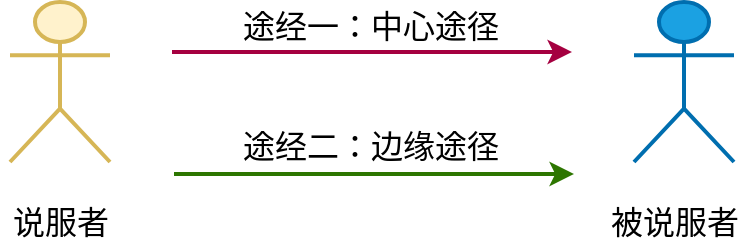 <mxfile version="15.4.0" type="device" pages="5"><diagram id="itFUdiVYf7Q6oWS0UArN" name="概览"><mxGraphModel dx="946" dy="587" grid="0" gridSize="10" guides="1" tooltips="1" connect="1" arrows="1" fold="1" page="1" pageScale="1" pageWidth="827" pageHeight="1169" math="0" shadow="0"><root><mxCell id="0"/><mxCell id="1" parent="0"/><mxCell id="c_pUH91WimyRF47M9Hcr-1" value="" style="shape=umlActor;verticalLabelPosition=bottom;verticalAlign=top;html=1;outlineConnect=0;fillColor=#fff2cc;strokeColor=#d6b656;strokeWidth=2;" vertex="1" parent="1"><mxGeometry x="180" y="190" width="50" height="80" as="geometry"/></mxCell><mxCell id="c_pUH91WimyRF47M9Hcr-10" value="" style="edgeStyle=elbowEdgeStyle;elbow=vertical;endArrow=classic;html=1;rounded=0;strokeWidth=2;fillColor=#d80073;strokeColor=#A50040;" edge="1" parent="1"><mxGeometry width="50" height="50" relative="1" as="geometry"><mxPoint x="261" y="215" as="sourcePoint"/><mxPoint x="461" y="215" as="targetPoint"/></mxGeometry></mxCell><mxCell id="c_pUH91WimyRF47M9Hcr-11" value="" style="edgeStyle=elbowEdgeStyle;elbow=vertical;endArrow=classic;html=1;rounded=0;strokeWidth=2;fillColor=#60a917;strokeColor=#2D7600;" edge="1" parent="1"><mxGeometry width="50" height="50" relative="1" as="geometry"><mxPoint x="262" y="276" as="sourcePoint"/><mxPoint x="462" y="276" as="targetPoint"/></mxGeometry></mxCell><mxCell id="c_pUH91WimyRF47M9Hcr-12" value="&lt;span style=&quot;font-size: 16px&quot;&gt;&lt;b&gt;被说服者&lt;br&gt;&lt;/b&gt;&lt;/span&gt;" style="shape=umlActor;verticalLabelPosition=bottom;verticalAlign=top;html=1;outlineConnect=0;fillColor=#1ba1e2;strokeColor=#006EAF;strokeWidth=2;fontColor=#ffffff;" vertex="1" parent="1"><mxGeometry x="492" y="190" width="50" height="80" as="geometry"/></mxCell><mxCell id="c_pUH91WimyRF47M9Hcr-14" value="&lt;font style=&quot;font-size: 16px&quot;&gt;说服者&lt;/font&gt;" style="text;html=1;align=center;verticalAlign=middle;resizable=0;points=[];autosize=1;strokeColor=none;fillColor=none;" vertex="1" parent="1"><mxGeometry x="175" y="290" width="60" height="20" as="geometry"/></mxCell><mxCell id="c_pUH91WimyRF47M9Hcr-15" value="&lt;font style=&quot;font-size: 16px&quot;&gt;被说服者&lt;/font&gt;" style="text;html=1;align=center;verticalAlign=middle;resizable=0;points=[];autosize=1;strokeColor=none;fillColor=none;" vertex="1" parent="1"><mxGeometry x="472" y="290" width="80" height="20" as="geometry"/></mxCell><mxCell id="c_pUH91WimyRF47M9Hcr-16" value="&lt;font style=&quot;font-size: 16px&quot;&gt;途经一：中心途径&lt;br&gt;&lt;/font&gt;" style="text;html=1;align=center;verticalAlign=middle;resizable=0;points=[];autosize=1;strokeColor=none;fillColor=none;" vertex="1" parent="1"><mxGeometry x="290" y="192" width="140" height="20" as="geometry"/></mxCell><mxCell id="c_pUH91WimyRF47M9Hcr-17" value="&lt;font style=&quot;font-size: 16px&quot;&gt;途经二：边缘途径&lt;br&gt;&lt;/font&gt;" style="text;html=1;align=center;verticalAlign=middle;resizable=0;points=[];autosize=1;strokeColor=none;fillColor=none;" vertex="1" parent="1"><mxGeometry x="290" y="252" width="140" height="20" as="geometry"/></mxCell></root></mxGraphModel></diagram><diagram name="全文总结" id="1LlWc5_euEFEf2RzoHpn"><mxGraphModel dx="946" dy="587" grid="0" gridSize="10" guides="1" tooltips="1" connect="1" arrows="1" fold="1" page="1" pageScale="1" pageWidth="827" pageHeight="1169" math="0" shadow="0"><root><mxCell id="C_ThqYuIBhudG_4V1JU4-0"/><mxCell id="C_ThqYuIBhudG_4V1JU4-1" parent="C_ThqYuIBhudG_4V1JU4-0"/><mxCell id="C_ThqYuIBhudG_4V1JU4-10" value="" style="shape=umlActor;verticalLabelPosition=bottom;verticalAlign=top;html=1;outlineConnect=0;strokeWidth=1;" vertex="1" parent="C_ThqYuIBhudG_4V1JU4-1"><mxGeometry x="51" y="130" width="30" height="54" as="geometry"/></mxCell><mxCell id="C_ThqYuIBhudG_4V1JU4-12" value="说服者" style="text;html=1;align=center;verticalAlign=middle;resizable=0;points=[];autosize=1;strokeColor=none;fillColor=none;" vertex="1" parent="C_ThqYuIBhudG_4V1JU4-1"><mxGeometry x="41" y="190" width="50" height="20" as="geometry"/></mxCell><mxCell id="C_ThqYuIBhudG_4V1JU4-15" value="被说服者是否&lt;br&gt;情绪稳定？" style="rhombus;whiteSpace=wrap;html=1;strokeWidth=1;fillColor=#60a917;strokeColor=#2D7600;fontColor=#ffffff;" vertex="1" parent="C_ThqYuIBhudG_4V1JU4-1"><mxGeometry x="144" y="100" width="126" height="110" as="geometry"/></mxCell><mxCell id="C_ThqYuIBhudG_4V1JU4-16" value="边缘途径" style="rounded=0;whiteSpace=wrap;html=1;strokeWidth=1;fillColor=#a20025;strokeColor=#6F0000;fontColor=#ffffff;" vertex="1" parent="C_ThqYuIBhudG_4V1JU4-1"><mxGeometry x="500" y="290" width="120" height="40" as="geometry"/></mxCell><mxCell id="C_ThqYuIBhudG_4V1JU4-18" value="被说服者是否&lt;br&gt;关心并理解" style="rhombus;whiteSpace=wrap;html=1;strokeWidth=1;fillColor=#d80073;strokeColor=#A50040;fontColor=#ffffff;" vertex="1" parent="C_ThqYuIBhudG_4V1JU4-1"><mxGeometry x="320" y="100" width="126" height="110" as="geometry"/></mxCell><mxCell id="C_ThqYuIBhudG_4V1JU4-19" value="中心途径" style="rounded=0;whiteSpace=wrap;html=1;strokeWidth=1;fillColor=#a20025;strokeColor=#6F0000;fontColor=#ffffff;" vertex="1" parent="C_ThqYuIBhudG_4V1JU4-1"><mxGeometry x="500" y="135" width="120" height="40" as="geometry"/></mxCell><mxCell id="C_ThqYuIBhudG_4V1JU4-21" value="" style="shape=umlActor;verticalLabelPosition=bottom;verticalAlign=top;html=1;outlineConnect=0;strokeWidth=1;" vertex="1" parent="C_ThqYuIBhudG_4V1JU4-1"><mxGeometry x="740" y="210" width="30" height="54" as="geometry"/></mxCell><mxCell id="C_ThqYuIBhudG_4V1JU4-22" value="说服者" style="text;html=1;align=center;verticalAlign=middle;resizable=0;points=[];autosize=1;strokeColor=none;fillColor=none;" vertex="1" parent="C_ThqYuIBhudG_4V1JU4-1"><mxGeometry x="730" y="270" width="50" height="20" as="geometry"/></mxCell><mxCell id="C_ThqYuIBhudG_4V1JU4-24" value="" style="edgeStyle=elbowEdgeStyle;elbow=horizontal;endArrow=classic;html=1;rounded=0;strokeColor=#000000;strokeWidth=2;entryX=0;entryY=0.5;entryDx=0;entryDy=0;" edge="1" parent="C_ThqYuIBhudG_4V1JU4-1" target="C_ThqYuIBhudG_4V1JU4-15"><mxGeometry width="50" height="50" relative="1" as="geometry"><mxPoint x="100" y="154.5" as="sourcePoint"/><mxPoint x="200" y="154.5" as="targetPoint"/></mxGeometry></mxCell><mxCell id="C_ThqYuIBhudG_4V1JU4-27" value="" style="edgeStyle=elbowEdgeStyle;elbow=horizontal;endArrow=classic;html=1;rounded=0;strokeColor=#000000;strokeWidth=2;exitX=1;exitY=0.5;exitDx=0;exitDy=0;" edge="1" parent="C_ThqYuIBhudG_4V1JU4-1" source="C_ThqYuIBhudG_4V1JU4-15" target="C_ThqYuIBhudG_4V1JU4-18"><mxGeometry width="50" height="50" relative="1" as="geometry"><mxPoint x="70" y="360" as="sourcePoint"/><mxPoint x="170" y="360" as="targetPoint"/></mxGeometry></mxCell><mxCell id="C_ThqYuIBhudG_4V1JU4-28" value="是" style="text;html=1;align=center;verticalAlign=middle;resizable=0;points=[];autosize=1;strokeColor=none;fillColor=none;" vertex="1" parent="C_ThqYuIBhudG_4V1JU4-1"><mxGeometry x="269" y="130" width="30" height="20" as="geometry"/></mxCell><mxCell id="C_ThqYuIBhudG_4V1JU4-33" value="" style="edgeStyle=elbowEdgeStyle;elbow=horizontal;endArrow=classic;html=1;rounded=0;strokeColor=#000000;strokeWidth=2;exitX=1;exitY=0.5;exitDx=0;exitDy=0;" edge="1" parent="C_ThqYuIBhudG_4V1JU4-1" source="C_ThqYuIBhudG_4V1JU4-18" target="C_ThqYuIBhudG_4V1JU4-19"><mxGeometry width="50" height="50" relative="1" as="geometry"><mxPoint x="280" y="165" as="sourcePoint"/><mxPoint x="330" y="165" as="targetPoint"/></mxGeometry></mxCell><mxCell id="C_ThqYuIBhudG_4V1JU4-34" value="是" style="text;html=1;align=center;verticalAlign=middle;resizable=0;points=[];autosize=1;strokeColor=none;fillColor=none;" vertex="1" parent="C_ThqYuIBhudG_4V1JU4-1"><mxGeometry x="440" y="130" width="30" height="20" as="geometry"/></mxCell><mxCell id="C_ThqYuIBhudG_4V1JU4-35" value="" style="edgeStyle=elbowEdgeStyle;elbow=horizontal;endArrow=classic;html=1;rounded=0;strokeColor=#000000;strokeWidth=2;exitX=0.5;exitY=1;exitDx=0;exitDy=0;entryX=0;entryY=0.5;entryDx=0;entryDy=0;" edge="1" parent="C_ThqYuIBhudG_4V1JU4-1" source="C_ThqYuIBhudG_4V1JU4-15" target="C_ThqYuIBhudG_4V1JU4-16"><mxGeometry width="50" height="50" relative="1" as="geometry"><mxPoint x="280" y="165" as="sourcePoint"/><mxPoint x="330" y="165" as="targetPoint"/><Array as="points"><mxPoint x="207" y="260"/></Array></mxGeometry></mxCell><mxCell id="C_ThqYuIBhudG_4V1JU4-36" value="" style="edgeStyle=elbowEdgeStyle;elbow=horizontal;endArrow=classic;html=1;rounded=0;strokeColor=#000000;strokeWidth=2;" edge="1" parent="C_ThqYuIBhudG_4V1JU4-1"><mxGeometry width="50" height="50" relative="1" as="geometry"><mxPoint x="383" y="210" as="sourcePoint"/><mxPoint x="500" y="310" as="targetPoint"/><Array as="points"><mxPoint x="383" y="260"/></Array></mxGeometry></mxCell><mxCell id="C_ThqYuIBhudG_4V1JU4-37" value="否" style="text;html=1;align=center;verticalAlign=middle;resizable=0;points=[];autosize=1;strokeColor=none;fillColor=none;" vertex="1" parent="C_ThqYuIBhudG_4V1JU4-1"><mxGeometry x="389" y="208" width="30" height="20" as="geometry"/></mxCell><mxCell id="C_ThqYuIBhudG_4V1JU4-38" value="否" style="text;html=1;align=center;verticalAlign=middle;resizable=0;points=[];autosize=1;strokeColor=none;fillColor=none;" vertex="1" parent="C_ThqYuIBhudG_4V1JU4-1"><mxGeometry x="210" y="210" width="30" height="20" as="geometry"/></mxCell><mxCell id="C_ThqYuIBhudG_4V1JU4-39" value="" style="edgeStyle=elbowEdgeStyle;elbow=horizontal;endArrow=classic;html=1;rounded=0;strokeColor=#000000;strokeWidth=2;exitX=1;exitY=0.5;exitDx=0;exitDy=0;" edge="1" parent="C_ThqYuIBhudG_4V1JU4-1" source="C_ThqYuIBhudG_4V1JU4-19"><mxGeometry width="50" height="50" relative="1" as="geometry"><mxPoint x="393" y="220" as="sourcePoint"/><mxPoint x="730" y="230" as="targetPoint"/><Array as="points"><mxPoint x="660" y="210"/></Array></mxGeometry></mxCell><mxCell id="C_ThqYuIBhudG_4V1JU4-40" value="" style="edgeStyle=elbowEdgeStyle;elbow=horizontal;endArrow=classic;html=1;rounded=0;strokeColor=#000000;strokeWidth=2;exitX=1;exitY=0.5;exitDx=0;exitDy=0;" edge="1" parent="C_ThqYuIBhudG_4V1JU4-1" source="C_ThqYuIBhudG_4V1JU4-16"><mxGeometry width="50" height="50" relative="1" as="geometry"><mxPoint x="630" y="165" as="sourcePoint"/><mxPoint x="730" y="250" as="targetPoint"/><Array as="points"><mxPoint x="660" y="280"/></Array></mxGeometry></mxCell></root></mxGraphModel></diagram><diagram id="7FfbpxHj4oSiMJhkcbvw" name="谁来说"><mxGraphModel dx="946" dy="587" grid="0" gridSize="10" guides="1" tooltips="1" connect="1" arrows="1" fold="1" page="1" pageScale="1" pageWidth="827" pageHeight="1169" math="0" shadow="0"><root><mxCell id="uozlsC9tsmAPuC8Hk-iO-0"/><mxCell id="uozlsC9tsmAPuC8Hk-iO-1" parent="uozlsC9tsmAPuC8Hk-iO-0"/><mxCell id="uozlsC9tsmAPuC8Hk-iO-2" value="" style="whiteSpace=wrap;html=1;aspect=fixed;strokeWidth=2;" vertex="1" parent="uozlsC9tsmAPuC8Hk-iO-1"><mxGeometry x="260" y="80" width="230" height="230" as="geometry"/></mxCell><mxCell id="uozlsC9tsmAPuC8Hk-iO-3" value="" style="line;strokeWidth=2;html=1;perimeter=backbonePerimeter;points=[];outlineConnect=0;" vertex="1" parent="uozlsC9tsmAPuC8Hk-iO-1"><mxGeometry x="163" y="190" width="360" height="10" as="geometry"/></mxCell><mxCell id="uozlsC9tsmAPuC8Hk-iO-4" value="" style="line;strokeWidth=2;direction=south;html=1;perimeter=backbonePerimeter;points=[];outlineConnect=0;" vertex="1" parent="uozlsC9tsmAPuC8Hk-iO-1"><mxGeometry x="370" y="50" width="10" height="337" as="geometry"/></mxCell><mxCell id="uozlsC9tsmAPuC8Hk-iO-5" value="&lt;font style=&quot;font-size: 16px&quot;&gt;25名学生&lt;/font&gt;" style="text;html=1;align=center;verticalAlign=middle;resizable=0;points=[];autosize=1;strokeColor=none;fillColor=none;" vertex="1" parent="uozlsC9tsmAPuC8Hk-iO-1"><mxGeometry x="280" y="130" width="80" height="20" as="geometry"/></mxCell><mxCell id="uozlsC9tsmAPuC8Hk-iO-6" value="&lt;font style=&quot;font-size: 16px&quot;&gt;25名学生&lt;/font&gt;" style="text;html=1;align=center;verticalAlign=middle;resizable=0;points=[];autosize=1;strokeColor=none;fillColor=none;" vertex="1" parent="uozlsC9tsmAPuC8Hk-iO-1"><mxGeometry x="391" y="130" width="80" height="20" as="geometry"/></mxCell><mxCell id="uozlsC9tsmAPuC8Hk-iO-7" value="&lt;font style=&quot;font-size: 16px&quot;&gt;25名学生&lt;/font&gt;" style="text;html=1;align=center;verticalAlign=middle;resizable=0;points=[];autosize=1;strokeColor=none;fillColor=none;" vertex="1" parent="uozlsC9tsmAPuC8Hk-iO-1"><mxGeometry x="391" y="244" width="80" height="20" as="geometry"/></mxCell><mxCell id="uozlsC9tsmAPuC8Hk-iO-8" value="&lt;font style=&quot;font-size: 16px&quot;&gt;25名学生&lt;/font&gt;" style="text;html=1;align=center;verticalAlign=middle;resizable=0;points=[];autosize=1;strokeColor=none;fillColor=none;" vertex="1" parent="uozlsC9tsmAPuC8Hk-iO-1"><mxGeometry x="280" y="244" width="80" height="20" as="geometry"/></mxCell><mxCell id="uozlsC9tsmAPuC8Hk-iO-11" value="&lt;font style=&quot;font-size: 16px&quot;&gt;中心途径&lt;br&gt;（50名）&lt;br&gt;&lt;/font&gt;" style="text;html=1;align=center;verticalAlign=middle;resizable=0;points=[];autosize=1;strokeColor=none;fillColor=none;" vertex="1" parent="uozlsC9tsmAPuC8Hk-iO-1"><mxGeometry x="160" y="133" width="80" height="40" as="geometry"/></mxCell><mxCell id="uozlsC9tsmAPuC8Hk-iO-12" value="&lt;font style=&quot;font-size: 16px&quot;&gt;边缘途径&lt;br&gt;（50名）&lt;br&gt;&lt;/font&gt;" style="text;html=1;align=center;verticalAlign=middle;resizable=0;points=[];autosize=1;strokeColor=none;fillColor=none;" vertex="1" parent="uozlsC9tsmAPuC8Hk-iO-1"><mxGeometry x="160" y="210" width="80" height="40" as="geometry"/></mxCell><mxCell id="uozlsC9tsmAPuC8Hk-iO-13" value="&lt;font style=&quot;font-size: 16px&quot;&gt;专家名人&lt;br&gt;（50名）&lt;br&gt;&lt;/font&gt;" style="text;html=1;align=center;verticalAlign=middle;resizable=0;points=[];autosize=1;strokeColor=none;fillColor=none;" vertex="1" parent="uozlsC9tsmAPuC8Hk-iO-1"><mxGeometry x="290" y="340" width="80" height="40" as="geometry"/></mxCell><mxCell id="uozlsC9tsmAPuC8Hk-iO-14" value="&lt;font style=&quot;font-size: 16px&quot;&gt;大学家长&lt;br&gt;（50名）&lt;br&gt;&lt;/font&gt;" style="text;html=1;align=center;verticalAlign=middle;resizable=0;points=[];autosize=1;strokeColor=none;fillColor=none;" vertex="1" parent="uozlsC9tsmAPuC8Hk-iO-1"><mxGeometry x="380" y="340" width="80" height="40" as="geometry"/></mxCell><mxCell id="uozlsC9tsmAPuC8Hk-iO-22" value="" style="group" vertex="1" connectable="0" parent="uozlsC9tsmAPuC8Hk-iO-1"><mxGeometry x="239" y="480" width="428" height="210" as="geometry"/></mxCell><mxCell id="uozlsC9tsmAPuC8Hk-iO-20" value="" style="endArrow=classic;startArrow=none;html=1;rounded=0;strokeColor=#000000;strokeWidth=2;edgeStyle=orthogonalEdgeStyle;startFill=0;" edge="1" parent="uozlsC9tsmAPuC8Hk-iO-22"><mxGeometry width="50" height="50" relative="1" as="geometry"><mxPoint y="210" as="sourcePoint"/><mxPoint x="250" y="210" as="targetPoint"/></mxGeometry></mxCell><mxCell id="uozlsC9tsmAPuC8Hk-iO-21" value="" style="endArrow=classic;startArrow=none;html=1;rounded=0;strokeColor=#000000;strokeWidth=2;edgeStyle=orthogonalEdgeStyle;startFill=0;" edge="1" parent="uozlsC9tsmAPuC8Hk-iO-22"><mxGeometry width="50" height="50" relative="1" as="geometry"><mxPoint x="1" y="210" as="sourcePoint"/><mxPoint x="1" as="targetPoint"/></mxGeometry></mxCell><mxCell id="uozlsC9tsmAPuC8Hk-iO-30" value="" style="ellipse;whiteSpace=wrap;html=1;aspect=fixed;shadow=0;dashed=0;strokeWidth=1;verticalAlign=top;fillColor=#008a00;strokeColor=#005700;fontColor=#ffffff;" vertex="1" parent="uozlsC9tsmAPuC8Hk-iO-22"><mxGeometry x="51" y="29" width="17" height="17" as="geometry"/></mxCell><mxCell id="uozlsC9tsmAPuC8Hk-iO-31" value="" style="ellipse;whiteSpace=wrap;html=1;aspect=fixed;shadow=0;dashed=0;strokeWidth=1;verticalAlign=top;fillColor=#1ba1e2;strokeColor=#006EAF;fontColor=#ffffff;" vertex="1" parent="uozlsC9tsmAPuC8Hk-iO-22"><mxGeometry x="184" y="70" width="17" height="17" as="geometry"/></mxCell><mxCell id="uozlsC9tsmAPuC8Hk-iO-32" value="" style="ellipse;whiteSpace=wrap;html=1;aspect=fixed;shadow=0;dashed=0;strokeWidth=1;verticalAlign=top;fillColor=#1ba1e2;strokeColor=#006EAF;fontColor=#ffffff;" vertex="1" parent="uozlsC9tsmAPuC8Hk-iO-22"><mxGeometry x="184" y="96.5" width="17" height="17" as="geometry"/></mxCell><mxCell id="uozlsC9tsmAPuC8Hk-iO-36" value="" style="ellipse;whiteSpace=wrap;html=1;aspect=fixed;shadow=0;dashed=0;strokeWidth=1;verticalAlign=top;fillColor=#008a00;strokeColor=#005700;fontColor=#ffffff;" vertex="1" parent="uozlsC9tsmAPuC8Hk-iO-22"><mxGeometry x="51" y="140" width="17" height="17" as="geometry"/></mxCell><mxCell id="uozlsC9tsmAPuC8Hk-iO-38" value="" style="endArrow=none;startArrow=none;html=1;rounded=0;strokeColor=#990000;strokeWidth=2;startFill=0;endFill=0;" edge="1" parent="uozlsC9tsmAPuC8Hk-iO-22"><mxGeometry width="50" height="50" relative="1" as="geometry"><mxPoint x="301" y="170" as="sourcePoint"/><mxPoint x="351" y="170" as="targetPoint"/></mxGeometry></mxCell><mxCell id="uozlsC9tsmAPuC8Hk-iO-41" value="专家名人" style="text;html=1;align=center;verticalAlign=middle;resizable=0;points=[];autosize=1;strokeColor=none;fillColor=none;" vertex="1" parent="uozlsC9tsmAPuC8Hk-iO-22"><mxGeometry x="349" y="160" width="60" height="20" as="geometry"/></mxCell><mxCell id="uozlsC9tsmAPuC8Hk-iO-44" value="" style="endArrow=none;startArrow=none;html=1;rounded=0;strokeColor=#000000;strokeWidth=2;startFill=0;endFill=0;dashed=1;exitX=1;exitY=0.5;exitDx=0;exitDy=0;entryX=0;entryY=0.5;entryDx=0;entryDy=0;" edge="1" parent="uozlsC9tsmAPuC8Hk-iO-22" source="uozlsC9tsmAPuC8Hk-iO-36" target="uozlsC9tsmAPuC8Hk-iO-32"><mxGeometry width="50" height="50" relative="1" as="geometry"><mxPoint x="311" y="202" as="sourcePoint"/><mxPoint x="371" y="202" as="targetPoint"/></mxGeometry></mxCell><mxCell id="uozlsC9tsmAPuC8Hk-iO-45" value="" style="rounded=0;whiteSpace=wrap;html=1;shadow=0;dashed=1;strokeWidth=2;verticalAlign=top;fillColor=none;strokeColor=#0000FF;" vertex="1" parent="uozlsC9tsmAPuC8Hk-iO-22"><mxGeometry x="40" y="13" width="39" height="159" as="geometry"/></mxCell><mxCell id="uozlsC9tsmAPuC8Hk-iO-46" value="" style="rounded=0;whiteSpace=wrap;html=1;shadow=0;dashed=1;strokeWidth=2;verticalAlign=top;fillColor=none;strokeColor=#0000FF;" vertex="1" parent="uozlsC9tsmAPuC8Hk-iO-22"><mxGeometry x="175" y="51" width="39" height="86" as="geometry"/></mxCell><mxCell id="uozlsC9tsmAPuC8Hk-iO-25" value="边缘" style="text;html=1;align=center;verticalAlign=middle;resizable=0;points=[];autosize=1;strokeColor=none;fillColor=none;" vertex="1" parent="uozlsC9tsmAPuC8Hk-iO-1"><mxGeometry x="278" y="707" width="40" height="20" as="geometry"/></mxCell><mxCell id="uozlsC9tsmAPuC8Hk-iO-26" value="中心" style="text;html=1;align=center;verticalAlign=middle;resizable=0;points=[];autosize=1;strokeColor=none;fillColor=none;" vertex="1" parent="uozlsC9tsmAPuC8Hk-iO-1"><mxGeometry x="414" y="707" width="40" height="20" as="geometry"/></mxCell><mxCell id="uozlsC9tsmAPuC8Hk-iO-27" value="说服程度" style="text;html=1;align=center;verticalAlign=middle;resizable=0;points=[];autosize=1;strokeColor=none;fillColor=none;" vertex="1" parent="uozlsC9tsmAPuC8Hk-iO-1"><mxGeometry x="179" y="480" width="60" height="20" as="geometry"/></mxCell><mxCell id="uozlsC9tsmAPuC8Hk-iO-37" value="" style="endArrow=none;startArrow=none;html=1;rounded=0;strokeColor=#CC0000;strokeWidth=2;startFill=0;endFill=0;entryX=0;entryY=0.5;entryDx=0;entryDy=0;" edge="1" parent="uozlsC9tsmAPuC8Hk-iO-1"><mxGeometry width="50" height="50" relative="1" as="geometry"><mxPoint x="308" y="520" as="sourcePoint"/><mxPoint x="423" y="558.5" as="targetPoint"/></mxGeometry></mxCell><mxCell id="uozlsC9tsmAPuC8Hk-iO-39" value="" style="endArrow=none;startArrow=none;html=1;rounded=0;strokeColor=#000000;strokeWidth=2;startFill=0;endFill=0;dashed=1;" edge="1" parent="uozlsC9tsmAPuC8Hk-iO-1"><mxGeometry width="50" height="50" relative="1" as="geometry"><mxPoint x="540" y="672" as="sourcePoint"/><mxPoint x="590" y="672" as="targetPoint"/></mxGeometry></mxCell><mxCell id="uozlsC9tsmAPuC8Hk-iO-43" value="大学家长" style="text;html=1;align=center;verticalAlign=middle;resizable=0;points=[];autosize=1;strokeColor=none;fillColor=none;" vertex="1" parent="uozlsC9tsmAPuC8Hk-iO-1"><mxGeometry x="588" y="661" width="60" height="20" as="geometry"/></mxCell></root></mxGraphModel></diagram><diagram name="说什么" id="JmljNuBFO3ND0kz-sWXN"><mxGraphModel dx="946" dy="587" grid="0" gridSize="10" guides="1" tooltips="1" connect="1" arrows="1" fold="1" page="1" pageScale="1" pageWidth="827" pageHeight="1169" math="0" shadow="0"><root><mxCell id="OtKqXRIhwsg2eBWVAjle-0"/><mxCell id="OtKqXRIhwsg2eBWVAjle-1" parent="OtKqXRIhwsg2eBWVAjle-0"/><mxCell id="OtKqXRIhwsg2eBWVAjle-2" value="" style="whiteSpace=wrap;html=1;aspect=fixed;strokeWidth=2;" vertex="1" parent="OtKqXRIhwsg2eBWVAjle-1"><mxGeometry x="260" y="80" width="230" height="230" as="geometry"/></mxCell><mxCell id="OtKqXRIhwsg2eBWVAjle-3" value="" style="line;strokeWidth=2;html=1;perimeter=backbonePerimeter;points=[];outlineConnect=0;" vertex="1" parent="OtKqXRIhwsg2eBWVAjle-1"><mxGeometry x="163" y="190" width="360" height="10" as="geometry"/></mxCell><mxCell id="OtKqXRIhwsg2eBWVAjle-4" value="" style="line;strokeWidth=2;direction=south;html=1;perimeter=backbonePerimeter;points=[];outlineConnect=0;" vertex="1" parent="OtKqXRIhwsg2eBWVAjle-1"><mxGeometry x="370" y="50" width="10" height="337" as="geometry"/></mxCell><mxCell id="OtKqXRIhwsg2eBWVAjle-5" value="&lt;font style=&quot;font-size: 16px&quot;&gt;25名学生&lt;/font&gt;" style="text;html=1;align=center;verticalAlign=middle;resizable=0;points=[];autosize=1;strokeColor=none;fillColor=none;" vertex="1" parent="OtKqXRIhwsg2eBWVAjle-1"><mxGeometry x="280" y="130" width="80" height="20" as="geometry"/></mxCell><mxCell id="OtKqXRIhwsg2eBWVAjle-6" value="&lt;font style=&quot;font-size: 16px&quot;&gt;25名学生&lt;/font&gt;" style="text;html=1;align=center;verticalAlign=middle;resizable=0;points=[];autosize=1;strokeColor=none;fillColor=none;" vertex="1" parent="OtKqXRIhwsg2eBWVAjle-1"><mxGeometry x="391" y="130" width="80" height="20" as="geometry"/></mxCell><mxCell id="OtKqXRIhwsg2eBWVAjle-7" value="&lt;font style=&quot;font-size: 16px&quot;&gt;25名学生&lt;/font&gt;" style="text;html=1;align=center;verticalAlign=middle;resizable=0;points=[];autosize=1;strokeColor=none;fillColor=none;" vertex="1" parent="OtKqXRIhwsg2eBWVAjle-1"><mxGeometry x="391" y="244" width="80" height="20" as="geometry"/></mxCell><mxCell id="OtKqXRIhwsg2eBWVAjle-8" value="&lt;font style=&quot;font-size: 16px&quot;&gt;25名学生&lt;/font&gt;" style="text;html=1;align=center;verticalAlign=middle;resizable=0;points=[];autosize=1;strokeColor=none;fillColor=none;" vertex="1" parent="OtKqXRIhwsg2eBWVAjle-1"><mxGeometry x="280" y="244" width="80" height="20" as="geometry"/></mxCell><mxCell id="OtKqXRIhwsg2eBWVAjle-9" value="&lt;font style=&quot;font-size: 16px&quot;&gt;中心途径&lt;br&gt;（50名）&lt;br&gt;&lt;/font&gt;" style="text;html=1;align=center;verticalAlign=middle;resizable=0;points=[];autosize=1;strokeColor=none;fillColor=none;" vertex="1" parent="OtKqXRIhwsg2eBWVAjle-1"><mxGeometry x="160" y="133" width="80" height="40" as="geometry"/></mxCell><mxCell id="OtKqXRIhwsg2eBWVAjle-10" value="&lt;font style=&quot;font-size: 16px&quot;&gt;边缘途径&lt;br&gt;（50名）&lt;br&gt;&lt;/font&gt;" style="text;html=1;align=center;verticalAlign=middle;resizable=0;points=[];autosize=1;strokeColor=none;fillColor=none;" vertex="1" parent="OtKqXRIhwsg2eBWVAjle-1"><mxGeometry x="160" y="210" width="80" height="40" as="geometry"/></mxCell><mxCell id="OtKqXRIhwsg2eBWVAjle-11" value="&lt;font style=&quot;font-size: 16px&quot;&gt;强有力理由&lt;br&gt;（50名）&lt;br&gt;&lt;/font&gt;" style="text;html=1;align=center;verticalAlign=middle;resizable=0;points=[];autosize=1;strokeColor=none;fillColor=none;" vertex="1" parent="OtKqXRIhwsg2eBWVAjle-1"><mxGeometry x="277" y="340" width="100" height="40" as="geometry"/></mxCell><mxCell id="OtKqXRIhwsg2eBWVAjle-12" value="&lt;font style=&quot;font-size: 16px&quot;&gt;软无力理由&lt;br&gt;（50名）&lt;br&gt;&lt;/font&gt;" style="text;html=1;align=center;verticalAlign=middle;resizable=0;points=[];autosize=1;strokeColor=none;fillColor=none;" vertex="1" parent="OtKqXRIhwsg2eBWVAjle-1"><mxGeometry x="373" y="340" width="100" height="40" as="geometry"/></mxCell><mxCell id="OtKqXRIhwsg2eBWVAjle-13" value="" style="group" vertex="1" connectable="0" parent="OtKqXRIhwsg2eBWVAjle-1"><mxGeometry x="239" y="480" width="428" height="210" as="geometry"/></mxCell><mxCell id="OtKqXRIhwsg2eBWVAjle-14" value="" style="endArrow=classic;startArrow=none;html=1;rounded=0;strokeColor=#000000;strokeWidth=2;edgeStyle=orthogonalEdgeStyle;startFill=0;" edge="1" parent="OtKqXRIhwsg2eBWVAjle-13"><mxGeometry width="50" height="50" relative="1" as="geometry"><mxPoint y="210" as="sourcePoint"/><mxPoint x="250" y="210" as="targetPoint"/></mxGeometry></mxCell><mxCell id="OtKqXRIhwsg2eBWVAjle-15" value="" style="endArrow=classic;startArrow=none;html=1;rounded=0;strokeColor=#000000;strokeWidth=2;edgeStyle=orthogonalEdgeStyle;startFill=0;" edge="1" parent="OtKqXRIhwsg2eBWVAjle-13"><mxGeometry width="50" height="50" relative="1" as="geometry"><mxPoint x="1" y="210" as="sourcePoint"/><mxPoint x="1" as="targetPoint"/></mxGeometry></mxCell><mxCell id="OtKqXRIhwsg2eBWVAjle-17" value="" style="ellipse;whiteSpace=wrap;html=1;aspect=fixed;shadow=0;dashed=0;strokeWidth=1;verticalAlign=top;fillColor=#1ba1e2;strokeColor=#006EAF;fontColor=#ffffff;" vertex="1" parent="OtKqXRIhwsg2eBWVAjle-13"><mxGeometry x="51" y="70" width="17" height="17" as="geometry"/></mxCell><mxCell id="OtKqXRIhwsg2eBWVAjle-18" value="" style="ellipse;whiteSpace=wrap;html=1;aspect=fixed;shadow=0;dashed=0;strokeWidth=1;verticalAlign=top;fillColor=#1ba1e2;strokeColor=#006EAF;fontColor=#ffffff;" vertex="1" parent="OtKqXRIhwsg2eBWVAjle-13"><mxGeometry x="51" y="96" width="17" height="17" as="geometry"/></mxCell><mxCell id="OtKqXRIhwsg2eBWVAjle-20" value="" style="endArrow=none;startArrow=none;html=1;rounded=0;strokeColor=#990000;strokeWidth=2;startFill=0;endFill=0;" edge="1" parent="OtKqXRIhwsg2eBWVAjle-13"><mxGeometry width="50" height="50" relative="1" as="geometry"><mxPoint x="301" y="170" as="sourcePoint"/><mxPoint x="351" y="170" as="targetPoint"/></mxGeometry></mxCell><mxCell id="OtKqXRIhwsg2eBWVAjle-21" value="强有力理由" style="text;html=1;align=center;verticalAlign=middle;resizable=0;points=[];autosize=1;strokeColor=none;fillColor=none;" vertex="1" parent="OtKqXRIhwsg2eBWVAjle-13"><mxGeometry x="345" y="160" width="80" height="20" as="geometry"/></mxCell><mxCell id="OtKqXRIhwsg2eBWVAjle-23" value="" style="rounded=0;whiteSpace=wrap;html=1;shadow=0;dashed=1;strokeWidth=2;verticalAlign=top;fillColor=none;strokeColor=#0000FF;" vertex="1" parent="OtKqXRIhwsg2eBWVAjle-13"><mxGeometry x="173" y="13" width="39" height="159" as="geometry"/></mxCell><mxCell id="OtKqXRIhwsg2eBWVAjle-34" value="" style="ellipse;whiteSpace=wrap;html=1;aspect=fixed;shadow=0;dashed=0;strokeWidth=1;verticalAlign=top;fillColor=#008a00;strokeColor=#005700;fontColor=#ffffff;" vertex="1" parent="OtKqXRIhwsg2eBWVAjle-13"><mxGeometry x="184" y="29" width="17" height="17" as="geometry"/></mxCell><mxCell id="OtKqXRIhwsg2eBWVAjle-35" value="" style="ellipse;whiteSpace=wrap;html=1;aspect=fixed;shadow=0;dashed=0;strokeWidth=1;verticalAlign=top;fillColor=#008a00;strokeColor=#005700;fontColor=#ffffff;" vertex="1" parent="OtKqXRIhwsg2eBWVAjle-13"><mxGeometry x="184" y="140" width="17" height="17" as="geometry"/></mxCell><mxCell id="OtKqXRIhwsg2eBWVAjle-36" value="" style="endArrow=none;startArrow=none;html=1;rounded=0;strokeColor=#000000;strokeWidth=2;startFill=0;endFill=0;dashed=1;exitX=1;exitY=0.5;exitDx=0;exitDy=0;entryX=0;entryY=0.5;entryDx=0;entryDy=0;" edge="1" parent="OtKqXRIhwsg2eBWVAjle-13" source="OtKqXRIhwsg2eBWVAjle-18" target="OtKqXRIhwsg2eBWVAjle-35"><mxGeometry width="50" height="50" relative="1" as="geometry"><mxPoint x="311" y="202" as="sourcePoint"/><mxPoint x="361" y="202" as="targetPoint"/></mxGeometry></mxCell><mxCell id="OtKqXRIhwsg2eBWVAjle-25" value="边缘" style="text;html=1;align=center;verticalAlign=middle;resizable=0;points=[];autosize=1;strokeColor=none;fillColor=none;" vertex="1" parent="OtKqXRIhwsg2eBWVAjle-1"><mxGeometry x="278" y="707" width="40" height="20" as="geometry"/></mxCell><mxCell id="OtKqXRIhwsg2eBWVAjle-26" value="中心" style="text;html=1;align=center;verticalAlign=middle;resizable=0;points=[];autosize=1;strokeColor=none;fillColor=none;" vertex="1" parent="OtKqXRIhwsg2eBWVAjle-1"><mxGeometry x="414" y="707" width="40" height="20" as="geometry"/></mxCell><mxCell id="OtKqXRIhwsg2eBWVAjle-27" value="说服程度" style="text;html=1;align=center;verticalAlign=middle;resizable=0;points=[];autosize=1;strokeColor=none;fillColor=none;" vertex="1" parent="OtKqXRIhwsg2eBWVAjle-1"><mxGeometry x="179" y="480" width="60" height="20" as="geometry"/></mxCell><mxCell id="OtKqXRIhwsg2eBWVAjle-28" value="" style="endArrow=none;startArrow=none;html=1;rounded=0;strokeColor=#CC0000;strokeWidth=2;startFill=0;endFill=0;" edge="1" parent="OtKqXRIhwsg2eBWVAjle-1"><mxGeometry width="50" height="50" relative="1" as="geometry"><mxPoint x="310" y="560" as="sourcePoint"/><mxPoint x="423" y="520" as="targetPoint"/></mxGeometry></mxCell><mxCell id="OtKqXRIhwsg2eBWVAjle-29" value="" style="endArrow=none;startArrow=none;html=1;rounded=0;strokeColor=#000000;strokeWidth=2;startFill=0;endFill=0;dashed=1;" edge="1" parent="OtKqXRIhwsg2eBWVAjle-1"><mxGeometry width="50" height="50" relative="1" as="geometry"><mxPoint x="540" y="672" as="sourcePoint"/><mxPoint x="590" y="672" as="targetPoint"/></mxGeometry></mxCell><mxCell id="OtKqXRIhwsg2eBWVAjle-30" value="软无力理由" style="text;html=1;align=center;verticalAlign=middle;resizable=0;points=[];autosize=1;strokeColor=none;fillColor=none;" vertex="1" parent="OtKqXRIhwsg2eBWVAjle-1"><mxGeometry x="584" y="661" width="80" height="20" as="geometry"/></mxCell><mxCell id="OtKqXRIhwsg2eBWVAjle-24" value="" style="rounded=0;whiteSpace=wrap;html=1;shadow=0;dashed=1;strokeWidth=2;verticalAlign=top;fillColor=none;strokeColor=#0000FF;" vertex="1" parent="OtKqXRIhwsg2eBWVAjle-1"><mxGeometry x="279" y="529.5" width="39" height="86" as="geometry"/></mxCell></root></mxGraphModel></diagram><diagram name="说多少" id="F71-V4v4K28Skuxl1mXk"><mxGraphModel dx="946" dy="587" grid="0" gridSize="10" guides="1" tooltips="1" connect="1" arrows="1" fold="1" page="1" pageScale="1" pageWidth="827" pageHeight="1169" math="0" shadow="0"><root><mxCell id="dHrH9nXinl6uyhcsfHEN-0"/><mxCell id="dHrH9nXinl6uyhcsfHEN-1" parent="dHrH9nXinl6uyhcsfHEN-0"/><mxCell id="dHrH9nXinl6uyhcsfHEN-2" value="" style="whiteSpace=wrap;html=1;aspect=fixed;strokeWidth=2;" vertex="1" parent="dHrH9nXinl6uyhcsfHEN-1"><mxGeometry x="260" y="80" width="230" height="230" as="geometry"/></mxCell><mxCell id="dHrH9nXinl6uyhcsfHEN-3" value="" style="line;strokeWidth=2;html=1;perimeter=backbonePerimeter;points=[];outlineConnect=0;" vertex="1" parent="dHrH9nXinl6uyhcsfHEN-1"><mxGeometry x="163" y="190" width="360" height="10" as="geometry"/></mxCell><mxCell id="dHrH9nXinl6uyhcsfHEN-4" value="" style="line;strokeWidth=2;direction=south;html=1;perimeter=backbonePerimeter;points=[];outlineConnect=0;" vertex="1" parent="dHrH9nXinl6uyhcsfHEN-1"><mxGeometry x="370" y="50" width="10" height="337" as="geometry"/></mxCell><mxCell id="dHrH9nXinl6uyhcsfHEN-5" value="&lt;font style=&quot;font-size: 16px&quot;&gt;25名学生&lt;/font&gt;" style="text;html=1;align=center;verticalAlign=middle;resizable=0;points=[];autosize=1;strokeColor=none;fillColor=none;" vertex="1" parent="dHrH9nXinl6uyhcsfHEN-1"><mxGeometry x="280" y="130" width="80" height="20" as="geometry"/></mxCell><mxCell id="dHrH9nXinl6uyhcsfHEN-6" value="&lt;font style=&quot;font-size: 16px&quot;&gt;25名学生&lt;/font&gt;" style="text;html=1;align=center;verticalAlign=middle;resizable=0;points=[];autosize=1;strokeColor=none;fillColor=none;" vertex="1" parent="dHrH9nXinl6uyhcsfHEN-1"><mxGeometry x="391" y="130" width="80" height="20" as="geometry"/></mxCell><mxCell id="dHrH9nXinl6uyhcsfHEN-7" value="&lt;font style=&quot;font-size: 16px&quot;&gt;25名学生&lt;/font&gt;" style="text;html=1;align=center;verticalAlign=middle;resizable=0;points=[];autosize=1;strokeColor=none;fillColor=none;" vertex="1" parent="dHrH9nXinl6uyhcsfHEN-1"><mxGeometry x="391" y="244" width="80" height="20" as="geometry"/></mxCell><mxCell id="dHrH9nXinl6uyhcsfHEN-8" value="&lt;font style=&quot;font-size: 16px&quot;&gt;25名学生&lt;/font&gt;" style="text;html=1;align=center;verticalAlign=middle;resizable=0;points=[];autosize=1;strokeColor=none;fillColor=none;" vertex="1" parent="dHrH9nXinl6uyhcsfHEN-1"><mxGeometry x="280" y="244" width="80" height="20" as="geometry"/></mxCell><mxCell id="dHrH9nXinl6uyhcsfHEN-9" value="&lt;font style=&quot;font-size: 16px&quot;&gt;中心途径&lt;br&gt;（50名）&lt;br&gt;&lt;/font&gt;" style="text;html=1;align=center;verticalAlign=middle;resizable=0;points=[];autosize=1;strokeColor=none;fillColor=none;" vertex="1" parent="dHrH9nXinl6uyhcsfHEN-1"><mxGeometry x="160" y="133" width="80" height="40" as="geometry"/></mxCell><mxCell id="dHrH9nXinl6uyhcsfHEN-10" value="&lt;font style=&quot;font-size: 16px&quot;&gt;边缘途径&lt;br&gt;（50名）&lt;br&gt;&lt;/font&gt;" style="text;html=1;align=center;verticalAlign=middle;resizable=0;points=[];autosize=1;strokeColor=none;fillColor=none;" vertex="1" parent="dHrH9nXinl6uyhcsfHEN-1"><mxGeometry x="160" y="210" width="80" height="40" as="geometry"/></mxCell><mxCell id="dHrH9nXinl6uyhcsfHEN-11" value="&lt;font style=&quot;font-size: 16px&quot;&gt;9条理由&lt;br&gt;（50名）&lt;br&gt;&lt;/font&gt;" style="text;html=1;align=center;verticalAlign=middle;resizable=0;points=[];autosize=1;strokeColor=none;fillColor=none;" vertex="1" parent="dHrH9nXinl6uyhcsfHEN-1"><mxGeometry x="289" y="343" width="76" height="34" as="geometry"/></mxCell><mxCell id="dHrH9nXinl6uyhcsfHEN-12" value="&lt;font style=&quot;font-size: 16px&quot;&gt;3条理由&lt;br&gt;（50名）&lt;br&gt;&lt;/font&gt;" style="text;html=1;align=center;verticalAlign=middle;resizable=0;points=[];autosize=1;strokeColor=none;fillColor=none;" vertex="1" parent="dHrH9nXinl6uyhcsfHEN-1"><mxGeometry x="385" y="343" width="76" height="34" as="geometry"/></mxCell><mxCell id="B5p84nfgrbrGn1txwWd9-0" value="" style="group" vertex="1" connectable="0" parent="dHrH9nXinl6uyhcsfHEN-1"><mxGeometry x="239" y="480" width="428" height="210" as="geometry"/></mxCell><mxCell id="B5p84nfgrbrGn1txwWd9-1" value="" style="endArrow=classic;startArrow=none;html=1;rounded=0;strokeColor=#000000;strokeWidth=2;edgeStyle=orthogonalEdgeStyle;startFill=0;" edge="1" parent="B5p84nfgrbrGn1txwWd9-0"><mxGeometry width="50" height="50" relative="1" as="geometry"><mxPoint y="210" as="sourcePoint"/><mxPoint x="250" y="210" as="targetPoint"/></mxGeometry></mxCell><mxCell id="B5p84nfgrbrGn1txwWd9-2" value="" style="endArrow=classic;startArrow=none;html=1;rounded=0;strokeColor=#000000;strokeWidth=2;edgeStyle=orthogonalEdgeStyle;startFill=0;" edge="1" parent="B5p84nfgrbrGn1txwWd9-0"><mxGeometry width="50" height="50" relative="1" as="geometry"><mxPoint x="1" y="210" as="sourcePoint"/><mxPoint x="1" as="targetPoint"/></mxGeometry></mxCell><mxCell id="B5p84nfgrbrGn1txwWd9-3" value="" style="ellipse;whiteSpace=wrap;html=1;aspect=fixed;shadow=0;dashed=0;strokeWidth=1;verticalAlign=top;fillColor=#008a00;strokeColor=#005700;fontColor=#ffffff;" vertex="1" parent="B5p84nfgrbrGn1txwWd9-0"><mxGeometry x="51" y="29" width="17" height="17" as="geometry"/></mxCell><mxCell id="B5p84nfgrbrGn1txwWd9-4" value="" style="ellipse;whiteSpace=wrap;html=1;aspect=fixed;shadow=0;dashed=0;strokeWidth=1;verticalAlign=top;fillColor=#1ba1e2;strokeColor=#006EAF;fontColor=#ffffff;" vertex="1" parent="B5p84nfgrbrGn1txwWd9-0"><mxGeometry x="184" y="70" width="17" height="17" as="geometry"/></mxCell><mxCell id="B5p84nfgrbrGn1txwWd9-5" value="" style="ellipse;whiteSpace=wrap;html=1;aspect=fixed;shadow=0;dashed=0;strokeWidth=1;verticalAlign=top;fillColor=#1ba1e2;strokeColor=#006EAF;fontColor=#ffffff;" vertex="1" parent="B5p84nfgrbrGn1txwWd9-0"><mxGeometry x="184" y="96.5" width="17" height="17" as="geometry"/></mxCell><mxCell id="B5p84nfgrbrGn1txwWd9-6" value="" style="ellipse;whiteSpace=wrap;html=1;aspect=fixed;shadow=0;dashed=0;strokeWidth=1;verticalAlign=top;fillColor=#008a00;strokeColor=#005700;fontColor=#ffffff;" vertex="1" parent="B5p84nfgrbrGn1txwWd9-0"><mxGeometry x="51" y="140" width="17" height="17" as="geometry"/></mxCell><mxCell id="B5p84nfgrbrGn1txwWd9-7" value="" style="endArrow=none;startArrow=none;html=1;rounded=0;strokeColor=#990000;strokeWidth=2;startFill=0;endFill=0;" edge="1" parent="B5p84nfgrbrGn1txwWd9-0"><mxGeometry width="50" height="50" relative="1" as="geometry"><mxPoint x="301" y="170" as="sourcePoint"/><mxPoint x="351" y="170" as="targetPoint"/></mxGeometry></mxCell><mxCell id="B5p84nfgrbrGn1txwWd9-8" value="9条" style="text;html=1;align=center;verticalAlign=middle;resizable=0;points=[];autosize=1;strokeColor=none;fillColor=none;" vertex="1" parent="B5p84nfgrbrGn1txwWd9-0"><mxGeometry x="355" y="161" width="29" height="18" as="geometry"/></mxCell><mxCell id="B5p84nfgrbrGn1txwWd9-9" value="" style="endArrow=none;startArrow=none;html=1;rounded=0;strokeColor=#000000;strokeWidth=2;startFill=0;endFill=0;dashed=1;exitX=1;exitY=0.5;exitDx=0;exitDy=0;entryX=0;entryY=0.5;entryDx=0;entryDy=0;" edge="1" parent="B5p84nfgrbrGn1txwWd9-0" source="B5p84nfgrbrGn1txwWd9-6" target="B5p84nfgrbrGn1txwWd9-4"><mxGeometry width="50" height="50" relative="1" as="geometry"><mxPoint x="311" y="202" as="sourcePoint"/><mxPoint x="371" y="202" as="targetPoint"/></mxGeometry></mxCell><mxCell id="B5p84nfgrbrGn1txwWd9-10" value="" style="rounded=0;whiteSpace=wrap;html=1;shadow=0;dashed=1;strokeWidth=2;verticalAlign=top;fillColor=none;strokeColor=#0000FF;" vertex="1" parent="B5p84nfgrbrGn1txwWd9-0"><mxGeometry x="40" y="13" width="39" height="159" as="geometry"/></mxCell><mxCell id="B5p84nfgrbrGn1txwWd9-11" value="" style="rounded=0;whiteSpace=wrap;html=1;shadow=0;dashed=1;strokeWidth=2;verticalAlign=top;fillColor=none;strokeColor=#0000FF;" vertex="1" parent="B5p84nfgrbrGn1txwWd9-0"><mxGeometry x="175" y="51" width="39" height="86" as="geometry"/></mxCell><mxCell id="B5p84nfgrbrGn1txwWd9-12" value="边缘" style="text;html=1;align=center;verticalAlign=middle;resizable=0;points=[];autosize=1;strokeColor=none;fillColor=none;" vertex="1" parent="dHrH9nXinl6uyhcsfHEN-1"><mxGeometry x="278" y="707" width="40" height="20" as="geometry"/></mxCell><mxCell id="B5p84nfgrbrGn1txwWd9-13" value="中心" style="text;html=1;align=center;verticalAlign=middle;resizable=0;points=[];autosize=1;strokeColor=none;fillColor=none;" vertex="1" parent="dHrH9nXinl6uyhcsfHEN-1"><mxGeometry x="414" y="707" width="40" height="20" as="geometry"/></mxCell><mxCell id="B5p84nfgrbrGn1txwWd9-14" value="说服程度" style="text;html=1;align=center;verticalAlign=middle;resizable=0;points=[];autosize=1;strokeColor=none;fillColor=none;" vertex="1" parent="dHrH9nXinl6uyhcsfHEN-1"><mxGeometry x="179" y="480" width="60" height="20" as="geometry"/></mxCell><mxCell id="B5p84nfgrbrGn1txwWd9-15" value="" style="endArrow=none;startArrow=none;html=1;rounded=0;strokeColor=#CC0000;strokeWidth=2;startFill=0;endFill=0;" edge="1" parent="dHrH9nXinl6uyhcsfHEN-1"><mxGeometry width="50" height="50" relative="1" as="geometry"><mxPoint x="308" y="520" as="sourcePoint"/><mxPoint x="424" y="585" as="targetPoint"/></mxGeometry></mxCell><mxCell id="B5p84nfgrbrGn1txwWd9-16" value="" style="endArrow=none;startArrow=none;html=1;rounded=0;strokeColor=#000000;strokeWidth=2;startFill=0;endFill=0;dashed=1;" edge="1" parent="dHrH9nXinl6uyhcsfHEN-1"><mxGeometry width="50" height="50" relative="1" as="geometry"><mxPoint x="540" y="672" as="sourcePoint"/><mxPoint x="590" y="672" as="targetPoint"/></mxGeometry></mxCell><mxCell id="B5p84nfgrbrGn1txwWd9-17" value="3条" style="text;html=1;align=center;verticalAlign=middle;resizable=0;points=[];autosize=1;strokeColor=none;fillColor=none;" vertex="1" parent="dHrH9nXinl6uyhcsfHEN-1"><mxGeometry x="594" y="662" width="29" height="18" as="geometry"/></mxCell></root></mxGraphModel></diagram></mxfile>